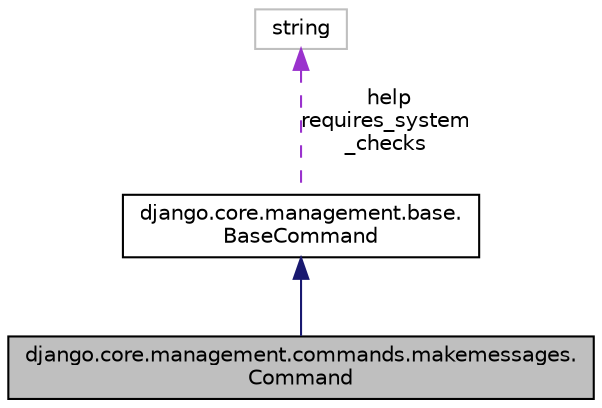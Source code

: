 digraph "django.core.management.commands.makemessages.Command"
{
 // LATEX_PDF_SIZE
  edge [fontname="Helvetica",fontsize="10",labelfontname="Helvetica",labelfontsize="10"];
  node [fontname="Helvetica",fontsize="10",shape=record];
  Node1 [label="django.core.management.commands.makemessages.\lCommand",height=0.2,width=0.4,color="black", fillcolor="grey75", style="filled", fontcolor="black",tooltip=" "];
  Node2 -> Node1 [dir="back",color="midnightblue",fontsize="10",style="solid",fontname="Helvetica"];
  Node2 [label="django.core.management.base.\lBaseCommand",height=0.2,width=0.4,color="black", fillcolor="white", style="filled",URL="$classdjango_1_1core_1_1management_1_1base_1_1_base_command.html",tooltip=" "];
  Node3 -> Node2 [dir="back",color="darkorchid3",fontsize="10",style="dashed",label=" help\nrequires_system\l_checks" ,fontname="Helvetica"];
  Node3 [label="string",height=0.2,width=0.4,color="grey75", fillcolor="white", style="filled",tooltip=" "];
}
